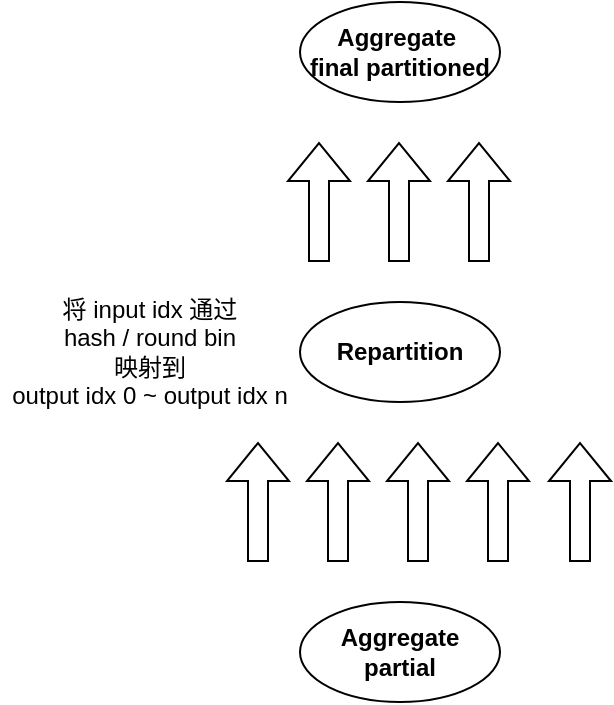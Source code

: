 <mxfile version="21.6.5" type="github">
  <diagram name="第 1 页" id="595YFFxEE3vW-rg5tkcF">
    <mxGraphModel dx="1256" dy="571" grid="1" gridSize="10" guides="1" tooltips="1" connect="1" arrows="1" fold="1" page="1" pageScale="1" pageWidth="827" pageHeight="1169" math="0" shadow="0">
      <root>
        <mxCell id="0" />
        <mxCell id="1" parent="0" />
        <mxCell id="ZO8JvK_gNxTBTXtWuzCs-2" value="&lt;b&gt;Repartition&lt;/b&gt;" style="ellipse;whiteSpace=wrap;html=1;" vertex="1" parent="1">
          <mxGeometry x="361" y="250" width="100" height="50" as="geometry" />
        </mxCell>
        <mxCell id="ZO8JvK_gNxTBTXtWuzCs-4" value="&lt;b&gt;Aggregate partial&lt;/b&gt;" style="ellipse;whiteSpace=wrap;html=1;" vertex="1" parent="1">
          <mxGeometry x="361" y="400" width="100" height="50" as="geometry" />
        </mxCell>
        <mxCell id="ZO8JvK_gNxTBTXtWuzCs-9" value="&lt;div&gt;&lt;b&gt;Aggregate&amp;nbsp;&lt;/b&gt;&lt;/div&gt;&lt;div&gt;&lt;b&gt;final partitioned&lt;/b&gt;&lt;/div&gt;" style="ellipse;whiteSpace=wrap;html=1;" vertex="1" parent="1">
          <mxGeometry x="361" y="100" width="100" height="50" as="geometry" />
        </mxCell>
        <mxCell id="ZO8JvK_gNxTBTXtWuzCs-11" value="" style="shape=flexArrow;endArrow=classic;html=1;rounded=0;" edge="1" parent="1">
          <mxGeometry width="50" height="50" relative="1" as="geometry">
            <mxPoint x="340" y="380" as="sourcePoint" />
            <mxPoint x="340" y="320" as="targetPoint" />
          </mxGeometry>
        </mxCell>
        <mxCell id="ZO8JvK_gNxTBTXtWuzCs-12" value="" style="shape=flexArrow;endArrow=classic;html=1;rounded=0;" edge="1" parent="1">
          <mxGeometry width="50" height="50" relative="1" as="geometry">
            <mxPoint x="380" y="380" as="sourcePoint" />
            <mxPoint x="380" y="320" as="targetPoint" />
          </mxGeometry>
        </mxCell>
        <mxCell id="ZO8JvK_gNxTBTXtWuzCs-13" value="" style="shape=flexArrow;endArrow=classic;html=1;rounded=0;" edge="1" parent="1">
          <mxGeometry width="50" height="50" relative="1" as="geometry">
            <mxPoint x="420" y="380" as="sourcePoint" />
            <mxPoint x="420" y="320" as="targetPoint" />
          </mxGeometry>
        </mxCell>
        <mxCell id="ZO8JvK_gNxTBTXtWuzCs-15" value="" style="shape=flexArrow;endArrow=classic;html=1;rounded=0;" edge="1" parent="1">
          <mxGeometry width="50" height="50" relative="1" as="geometry">
            <mxPoint x="460" y="380" as="sourcePoint" />
            <mxPoint x="460" y="320" as="targetPoint" />
          </mxGeometry>
        </mxCell>
        <mxCell id="ZO8JvK_gNxTBTXtWuzCs-16" value="" style="shape=flexArrow;endArrow=classic;html=1;rounded=0;" edge="1" parent="1">
          <mxGeometry width="50" height="50" relative="1" as="geometry">
            <mxPoint x="501" y="380" as="sourcePoint" />
            <mxPoint x="501" y="320" as="targetPoint" />
          </mxGeometry>
        </mxCell>
        <mxCell id="ZO8JvK_gNxTBTXtWuzCs-17" value="" style="shape=flexArrow;endArrow=classic;html=1;rounded=0;" edge="1" parent="1">
          <mxGeometry width="50" height="50" relative="1" as="geometry">
            <mxPoint x="370.5" y="230" as="sourcePoint" />
            <mxPoint x="370.5" y="170" as="targetPoint" />
          </mxGeometry>
        </mxCell>
        <mxCell id="ZO8JvK_gNxTBTXtWuzCs-18" value="" style="shape=flexArrow;endArrow=classic;html=1;rounded=0;" edge="1" parent="1">
          <mxGeometry width="50" height="50" relative="1" as="geometry">
            <mxPoint x="410.5" y="230" as="sourcePoint" />
            <mxPoint x="410.5" y="170" as="targetPoint" />
          </mxGeometry>
        </mxCell>
        <mxCell id="ZO8JvK_gNxTBTXtWuzCs-19" value="" style="shape=flexArrow;endArrow=classic;html=1;rounded=0;" edge="1" parent="1">
          <mxGeometry width="50" height="50" relative="1" as="geometry">
            <mxPoint x="450.5" y="230" as="sourcePoint" />
            <mxPoint x="450.5" y="170" as="targetPoint" />
          </mxGeometry>
        </mxCell>
        <mxCell id="ZO8JvK_gNxTBTXtWuzCs-20" value="&lt;div&gt;将 input idx 通过&lt;/div&gt;&lt;div&gt;hash / round bin&lt;/div&gt;&lt;div&gt;映射到&lt;/div&gt;&lt;div&gt;output idx 0 ~ output idx n&lt;br&gt;&lt;/div&gt;" style="text;html=1;strokeColor=none;fillColor=none;align=center;verticalAlign=middle;whiteSpace=wrap;rounded=0;" vertex="1" parent="1">
          <mxGeometry x="211" y="260" width="150" height="30" as="geometry" />
        </mxCell>
      </root>
    </mxGraphModel>
  </diagram>
</mxfile>
